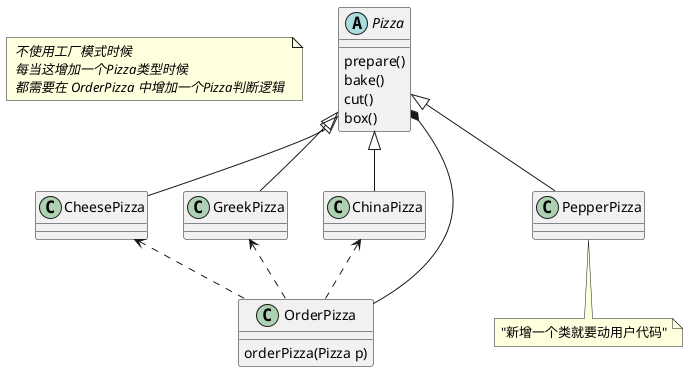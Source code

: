 @startuml
'https://plantuml.com/class-diagram
note as N
    <i> 不使用工厂模式时候 </i>
    <i> 每当这增加一个Pizza类型时候 </i>
    <i> 都需要在 OrderPizza 中增加一个Pizza判断逻辑 </i>
end note
abstract class Pizza{
    prepare()
    bake()
    cut()
    box()
}


Pizza <|-- CheesePizza
Pizza <|-- GreekPizza
Pizza <|-- ChinaPizza

class OrderPizza{
    orderPizza(Pizza p)
}

CheesePizza <.. OrderPizza
GreekPizza <.. OrderPizza
ChinaPizza <.. OrderPizza

Pizza *-- OrderPizza

Pizza <|-- PepperPizza
note bottom: "新增一个类就要动用户代码"
@enduml